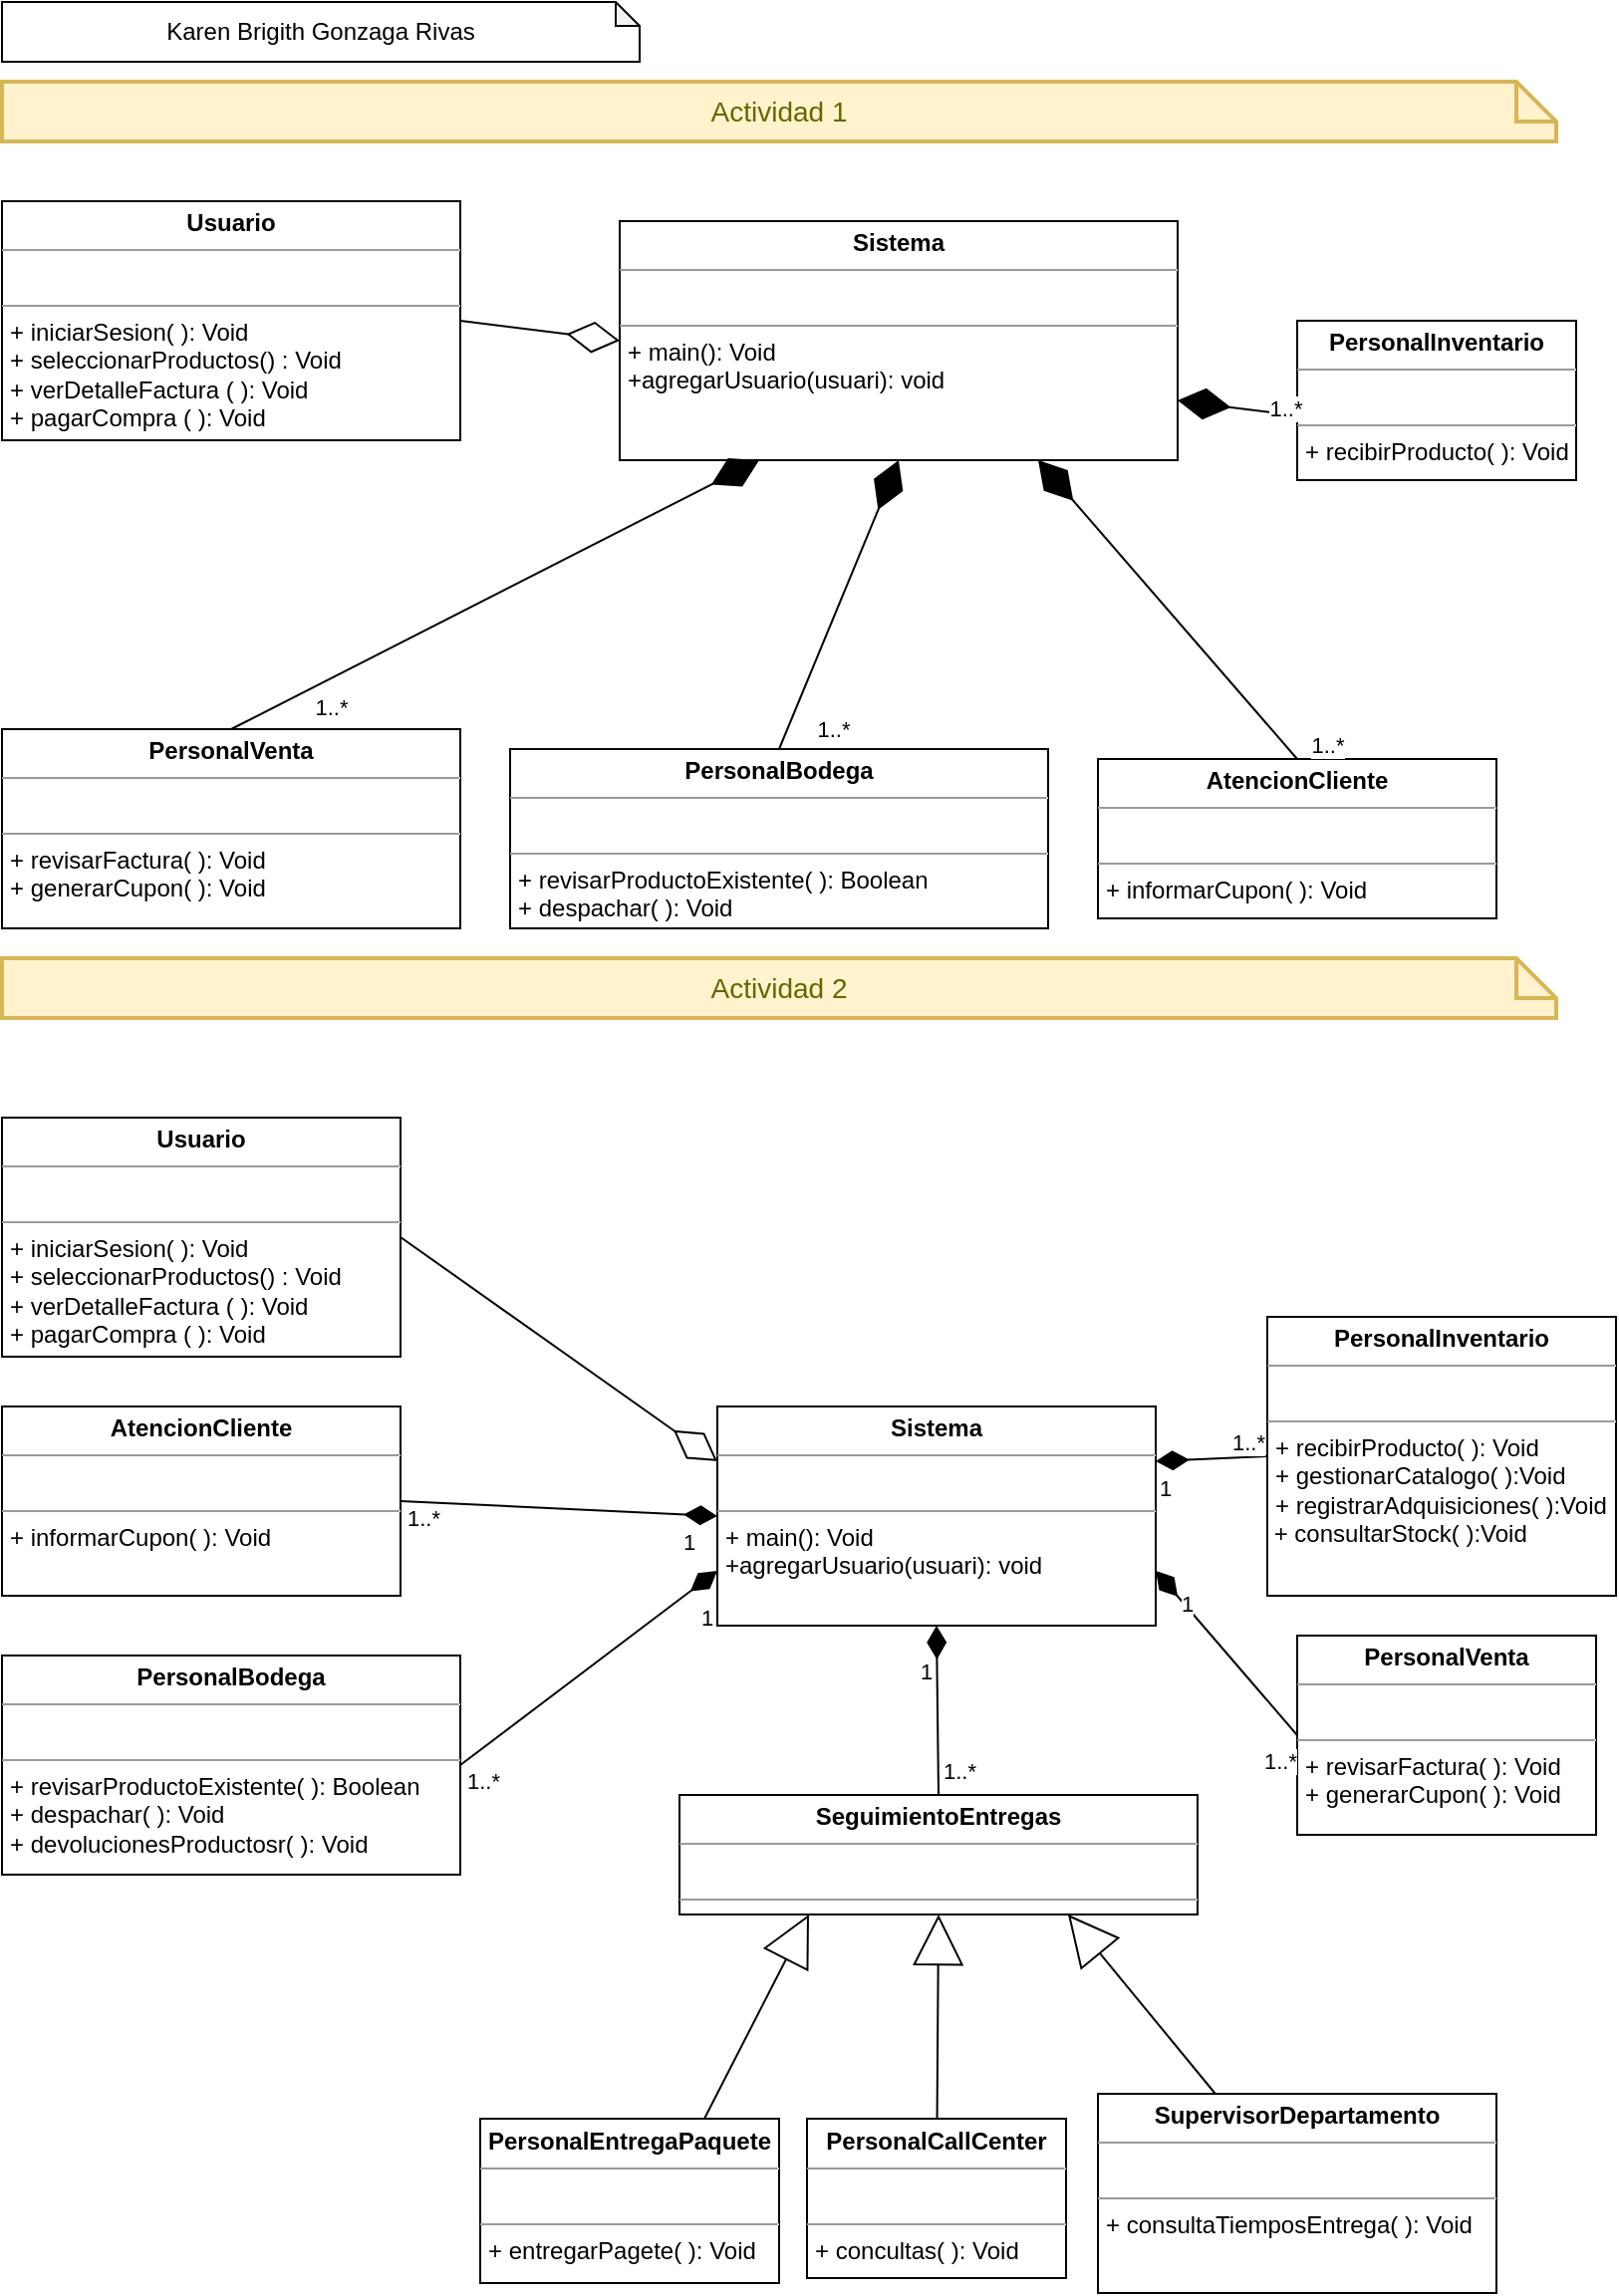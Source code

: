<mxfile version="19.0.2" type="github">
  <diagram id="qSO_u3S2v88sH-et3-5x" name="Page-1">
    <mxGraphModel dx="1504" dy="634" grid="1" gridSize="10" guides="1" tooltips="1" connect="1" arrows="1" fold="1" page="1" pageScale="1" pageWidth="827" pageHeight="1169" math="0" shadow="0">
      <root>
        <mxCell id="0" />
        <mxCell id="1" parent="0" />
        <mxCell id="a8ocinU2t4pZGtcug-5M-55" value="Karen Brigith Gonzaga Rivas" style="shape=note;whiteSpace=wrap;html=1;backgroundOutline=1;darkOpacity=0.05;size=12;" vertex="1" parent="1">
          <mxGeometry x="10" y="10" width="320" height="30" as="geometry" />
        </mxCell>
        <mxCell id="a8ocinU2t4pZGtcug-5M-56" value="Actividad 1" style="shape=note;strokeWidth=2;fontSize=14;size=20;whiteSpace=wrap;html=1;fillColor=#fff2cc;strokeColor=#d6b656;fontColor=#666600;" vertex="1" parent="1">
          <mxGeometry x="10" y="50" width="780" height="30" as="geometry" />
        </mxCell>
        <mxCell id="a8ocinU2t4pZGtcug-5M-57" value="&lt;p style=&quot;margin:0px;margin-top:4px;text-align:center;&quot;&gt;&lt;b&gt;Usuario&lt;/b&gt;&lt;/p&gt;&lt;hr size=&quot;1&quot;&gt;&lt;p style=&quot;margin:0px;margin-left:4px;&quot;&gt;&lt;br&gt;&lt;/p&gt;&lt;hr size=&quot;1&quot;&gt;&lt;p style=&quot;margin:0px;margin-left:4px;&quot;&gt;+ iniciarSesion( ): Void&lt;br&gt;+ seleccionarProductos() : Void&lt;/p&gt;&lt;p style=&quot;margin:0px;margin-left:4px;&quot;&gt;&lt;/p&gt;&lt;p style=&quot;margin:0px;margin-left:4px;&quot;&gt;+ verDetalleFactura ( ): Void&lt;/p&gt;&lt;p style=&quot;margin:0px;margin-left:4px;&quot;&gt;+ pagarCompra ( ): Void&lt;/p&gt;" style="verticalAlign=top;align=left;overflow=fill;fontSize=12;fontFamily=Helvetica;html=1;" vertex="1" parent="1">
          <mxGeometry x="10" y="110" width="230" height="120" as="geometry" />
        </mxCell>
        <mxCell id="a8ocinU2t4pZGtcug-5M-58" value="&lt;p style=&quot;margin:0px;margin-top:4px;text-align:center;&quot;&gt;&lt;b&gt;PersonalVenta&lt;/b&gt;&lt;/p&gt;&lt;hr size=&quot;1&quot;&gt;&lt;p style=&quot;margin:0px;margin-left:4px;&quot;&gt;&lt;br&gt;&lt;/p&gt;&lt;hr size=&quot;1&quot;&gt;&lt;p style=&quot;margin:0px;margin-left:4px;&quot;&gt;+ revisarFactura( ): Void&lt;br&gt;+ generarCupon( ): Void&lt;/p&gt;" style="verticalAlign=top;align=left;overflow=fill;fontSize=12;fontFamily=Helvetica;html=1;" vertex="1" parent="1">
          <mxGeometry x="10" y="375" width="230" height="100" as="geometry" />
        </mxCell>
        <mxCell id="a8ocinU2t4pZGtcug-5M-59" value="&lt;p style=&quot;margin:0px;margin-top:4px;text-align:center;&quot;&gt;&lt;b&gt;AtencionCliente&lt;/b&gt;&lt;/p&gt;&lt;hr size=&quot;1&quot;&gt;&lt;p style=&quot;margin:0px;margin-left:4px;&quot;&gt;&lt;br&gt;&lt;/p&gt;&lt;hr size=&quot;1&quot;&gt;&lt;p style=&quot;margin:0px;margin-left:4px;&quot;&gt;+ informarCupon( ): Void&lt;/p&gt;" style="verticalAlign=top;align=left;overflow=fill;fontSize=12;fontFamily=Helvetica;html=1;" vertex="1" parent="1">
          <mxGeometry x="560" y="390" width="200" height="80" as="geometry" />
        </mxCell>
        <mxCell id="a8ocinU2t4pZGtcug-5M-60" value="&lt;p style=&quot;margin:0px;margin-top:4px;text-align:center;&quot;&gt;&lt;b&gt;PersonalBodega&lt;/b&gt;&lt;/p&gt;&lt;hr size=&quot;1&quot;&gt;&lt;p style=&quot;margin:0px;margin-left:4px;&quot;&gt;&lt;br&gt;&lt;/p&gt;&lt;hr size=&quot;1&quot;&gt;&lt;p style=&quot;margin:0px;margin-left:4px;&quot;&gt;+ revisarProductoExistente( ): Boolean&lt;br&gt;&lt;/p&gt;&lt;p style=&quot;margin:0px;margin-left:4px;&quot;&gt;+ despachar( ): Void&lt;br&gt;&lt;/p&gt;" style="verticalAlign=top;align=left;overflow=fill;fontSize=12;fontFamily=Helvetica;html=1;" vertex="1" parent="1">
          <mxGeometry x="265" y="385" width="270" height="90" as="geometry" />
        </mxCell>
        <mxCell id="a8ocinU2t4pZGtcug-5M-61" value="&lt;p style=&quot;margin:0px;margin-top:4px;text-align:center;&quot;&gt;&lt;b&gt;PersonalInventario&lt;/b&gt;&lt;/p&gt;&lt;hr size=&quot;1&quot;&gt;&lt;p style=&quot;margin:0px;margin-left:4px;&quot;&gt;&lt;br&gt;&lt;/p&gt;&lt;hr size=&quot;1&quot;&gt;&lt;p style=&quot;margin:0px;margin-left:4px;&quot;&gt;+ recibirProducto( ): Void&lt;/p&gt;" style="verticalAlign=top;align=left;overflow=fill;fontSize=12;fontFamily=Helvetica;html=1;" vertex="1" parent="1">
          <mxGeometry x="660" y="170" width="140" height="80" as="geometry" />
        </mxCell>
        <mxCell id="a8ocinU2t4pZGtcug-5M-62" value="&lt;p style=&quot;margin:0px;margin-top:4px;text-align:center;&quot;&gt;&lt;b&gt;Sistema&lt;/b&gt;&lt;/p&gt;&lt;hr size=&quot;1&quot;&gt;&lt;p style=&quot;margin:0px;margin-left:4px;&quot;&gt;&lt;br&gt;&lt;/p&gt;&lt;hr size=&quot;1&quot;&gt;&lt;p style=&quot;margin:0px;margin-left:4px;&quot;&gt;&lt;span style=&quot;background-color: initial;&quot;&gt;+ main(): Void&lt;/span&gt;&lt;br&gt;&lt;/p&gt;&lt;p style=&quot;margin:0px;margin-left:4px;&quot;&gt;&lt;span style=&quot;background-color: initial;&quot;&gt;+agregarUsuario(usuari): void&lt;/span&gt;&lt;/p&gt;" style="verticalAlign=top;align=left;overflow=fill;fontSize=12;fontFamily=Helvetica;html=1;" vertex="1" parent="1">
          <mxGeometry x="320" y="120" width="280" height="120" as="geometry" />
        </mxCell>
        <mxCell id="a8ocinU2t4pZGtcug-5M-63" value="" style="endArrow=diamondThin;endFill=0;endSize=24;html=1;rounded=0;exitX=1;exitY=0.5;exitDx=0;exitDy=0;fontStyle=1;entryX=0;entryY=0.5;entryDx=0;entryDy=0;" edge="1" parent="1" source="a8ocinU2t4pZGtcug-5M-57" target="a8ocinU2t4pZGtcug-5M-62">
          <mxGeometry width="160" relative="1" as="geometry">
            <mxPoint x="300" y="150" as="sourcePoint" />
            <mxPoint x="350" y="210" as="targetPoint" />
          </mxGeometry>
        </mxCell>
        <mxCell id="a8ocinU2t4pZGtcug-5M-64" value="" style="endArrow=diamondThin;endFill=1;endSize=24;html=1;rounded=0;exitX=0.5;exitY=0;exitDx=0;exitDy=0;entryX=0.25;entryY=1;entryDx=0;entryDy=0;" edge="1" parent="1" source="a8ocinU2t4pZGtcug-5M-58" target="a8ocinU2t4pZGtcug-5M-62">
          <mxGeometry width="160" relative="1" as="geometry">
            <mxPoint x="280" y="170" as="sourcePoint" />
            <mxPoint x="410" y="300" as="targetPoint" />
          </mxGeometry>
        </mxCell>
        <mxCell id="a8ocinU2t4pZGtcug-5M-82" value="1..*" style="edgeLabel;html=1;align=center;verticalAlign=middle;resizable=0;points=[];" vertex="1" connectable="0" parent="a8ocinU2t4pZGtcug-5M-64">
          <mxGeometry x="-0.311" y="-4" relative="1" as="geometry">
            <mxPoint x="-43" y="32" as="offset" />
          </mxGeometry>
        </mxCell>
        <mxCell id="a8ocinU2t4pZGtcug-5M-67" value="" style="endArrow=diamondThin;endFill=1;endSize=24;html=1;rounded=0;exitX=0.5;exitY=0;exitDx=0;exitDy=0;entryX=0.5;entryY=1;entryDx=0;entryDy=0;" edge="1" parent="1" source="a8ocinU2t4pZGtcug-5M-60" target="a8ocinU2t4pZGtcug-5M-62">
          <mxGeometry width="160" relative="1" as="geometry">
            <mxPoint x="400" y="350" as="sourcePoint" />
            <mxPoint x="410" y="320" as="targetPoint" />
          </mxGeometry>
        </mxCell>
        <mxCell id="a8ocinU2t4pZGtcug-5M-83" value="1..*" style="edgeLabel;html=1;align=center;verticalAlign=middle;resizable=0;points=[];" vertex="1" connectable="0" parent="a8ocinU2t4pZGtcug-5M-67">
          <mxGeometry x="-0.566" y="-2" relative="1" as="geometry">
            <mxPoint x="12" y="20" as="offset" />
          </mxGeometry>
        </mxCell>
        <mxCell id="a8ocinU2t4pZGtcug-5M-69" value="" style="endArrow=diamondThin;endFill=1;endSize=24;html=1;rounded=0;exitX=0.5;exitY=0;exitDx=0;exitDy=0;entryX=0.75;entryY=1;entryDx=0;entryDy=0;" edge="1" parent="1" source="a8ocinU2t4pZGtcug-5M-59" target="a8ocinU2t4pZGtcug-5M-62">
          <mxGeometry width="160" relative="1" as="geometry">
            <mxPoint x="300" y="190" as="sourcePoint" />
            <mxPoint x="450" y="370" as="targetPoint" />
            <Array as="points" />
          </mxGeometry>
        </mxCell>
        <mxCell id="a8ocinU2t4pZGtcug-5M-84" value="1..*" style="edgeLabel;html=1;align=center;verticalAlign=middle;resizable=0;points=[];" vertex="1" connectable="0" parent="a8ocinU2t4pZGtcug-5M-69">
          <mxGeometry x="-0.542" y="7" relative="1" as="geometry">
            <mxPoint x="50" y="23" as="offset" />
          </mxGeometry>
        </mxCell>
        <mxCell id="a8ocinU2t4pZGtcug-5M-70" value="" style="endArrow=diamondThin;endFill=1;endSize=24;html=1;rounded=0;exitX=-0.016;exitY=0.593;exitDx=0;exitDy=0;entryX=1;entryY=0.75;entryDx=0;entryDy=0;exitPerimeter=0;" edge="1" parent="1" source="a8ocinU2t4pZGtcug-5M-61" target="a8ocinU2t4pZGtcug-5M-62">
          <mxGeometry width="160" relative="1" as="geometry">
            <mxPoint x="320" y="540" as="sourcePoint" />
            <mxPoint x="464" y="660" as="targetPoint" />
          </mxGeometry>
        </mxCell>
        <mxCell id="a8ocinU2t4pZGtcug-5M-85" value="1..*" style="edgeLabel;html=1;align=center;verticalAlign=middle;resizable=0;points=[];" vertex="1" connectable="0" parent="a8ocinU2t4pZGtcug-5M-70">
          <mxGeometry x="0.359" y="5" relative="1" as="geometry">
            <mxPoint x="36" y="-4" as="offset" />
          </mxGeometry>
        </mxCell>
        <mxCell id="a8ocinU2t4pZGtcug-5M-76" value="Actividad 2" style="shape=note;strokeWidth=2;fontSize=14;size=20;whiteSpace=wrap;html=1;fillColor=#fff2cc;strokeColor=#d6b656;fontColor=#666600;" vertex="1" parent="1">
          <mxGeometry x="10" y="490" width="780" height="30" as="geometry" />
        </mxCell>
        <mxCell id="a8ocinU2t4pZGtcug-5M-77" value="&lt;p style=&quot;margin:0px;margin-top:4px;text-align:center;&quot;&gt;&lt;b&gt;PersonalInventario&lt;/b&gt;&lt;/p&gt;&lt;hr size=&quot;1&quot;&gt;&lt;p style=&quot;margin:0px;margin-left:4px;&quot;&gt;&lt;br&gt;&lt;/p&gt;&lt;hr size=&quot;1&quot;&gt;&lt;p style=&quot;margin:0px;margin-left:4px;&quot;&gt;+ recibirProducto( ): Void&lt;/p&gt;&lt;p style=&quot;margin:0px;margin-left:4px;&quot;&gt;+ gestionarCatalogo( ):Void&lt;/p&gt;&lt;p style=&quot;margin:0px;margin-left:4px;&quot;&gt;+ registrarAdquisiciones( ):Void&lt;/p&gt;&lt;span&gt;&amp;nbsp;+ consultarStock( ):Void&lt;/span&gt;" style="verticalAlign=top;align=left;overflow=fill;fontSize=12;fontFamily=Helvetica;html=1;" vertex="1" parent="1">
          <mxGeometry x="645" y="670" width="175" height="140" as="geometry" />
        </mxCell>
        <mxCell id="a8ocinU2t4pZGtcug-5M-78" value="&lt;p style=&quot;margin:0px;margin-top:4px;text-align:center;&quot;&gt;&lt;b&gt;PersonalBodega&lt;/b&gt;&lt;/p&gt;&lt;hr size=&quot;1&quot;&gt;&lt;p style=&quot;margin:0px;margin-left:4px;&quot;&gt;&lt;br&gt;&lt;/p&gt;&lt;hr size=&quot;1&quot;&gt;&lt;p style=&quot;margin:0px;margin-left:4px;&quot;&gt;+ revisarProductoExistente( ): Boolean&lt;br&gt;&lt;/p&gt;&lt;p style=&quot;margin:0px;margin-left:4px;&quot;&gt;+ despachar( ): Void&lt;br&gt;&lt;/p&gt;&lt;p style=&quot;margin:0px;margin-left:4px;&quot;&gt;+ devolucionesProductosr( ): Void&lt;br&gt;&lt;/p&gt;" style="verticalAlign=top;align=left;overflow=fill;fontSize=12;fontFamily=Helvetica;html=1;" vertex="1" parent="1">
          <mxGeometry x="10" y="840" width="230" height="110" as="geometry" />
        </mxCell>
        <mxCell id="a8ocinU2t4pZGtcug-5M-79" value="&lt;p style=&quot;margin:0px;margin-top:4px;text-align:center;&quot;&gt;&lt;b&gt;PersonalCallCenter&lt;/b&gt;&lt;/p&gt;&lt;hr size=&quot;1&quot;&gt;&lt;p style=&quot;margin:0px;margin-left:4px;&quot;&gt;&lt;br&gt;&lt;/p&gt;&lt;hr size=&quot;1&quot;&gt;&lt;p style=&quot;margin:0px;margin-left:4px;&quot;&gt;+ concultas( ): Void&lt;br&gt;&lt;/p&gt;" style="verticalAlign=top;align=left;overflow=fill;fontSize=12;fontFamily=Helvetica;html=1;" vertex="1" parent="1">
          <mxGeometry x="414" y="1072.5" width="130" height="80" as="geometry" />
        </mxCell>
        <mxCell id="a8ocinU2t4pZGtcug-5M-125" value="" style="edgeStyle=none;rounded=0;orthogonalLoop=1;jettySize=auto;html=1;endArrow=block;endFill=0;startSize=16;endSize=23;strokeWidth=1;exitX=0.75;exitY=0;exitDx=0;exitDy=0;entryX=0.25;entryY=1;entryDx=0;entryDy=0;" edge="1" parent="1" source="a8ocinU2t4pZGtcug-5M-80" target="a8ocinU2t4pZGtcug-5M-122">
          <mxGeometry relative="1" as="geometry">
            <mxPoint x="470" y="960" as="targetPoint" />
          </mxGeometry>
        </mxCell>
        <mxCell id="a8ocinU2t4pZGtcug-5M-80" value="&lt;p style=&quot;margin:0px;margin-top:4px;text-align:center;&quot;&gt;&lt;b&gt;PersonalEntregaPaquete&lt;/b&gt;&lt;/p&gt;&lt;hr size=&quot;1&quot;&gt;&lt;p style=&quot;margin:0px;margin-left:4px;&quot;&gt;&lt;br&gt;&lt;/p&gt;&lt;hr size=&quot;1&quot;&gt;&lt;p style=&quot;margin:0px;margin-left:4px;&quot;&gt;+ entregarPagete( ): Void&lt;/p&gt;" style="verticalAlign=top;align=left;overflow=fill;fontSize=12;fontFamily=Helvetica;html=1;" vertex="1" parent="1">
          <mxGeometry x="250" y="1072.5" width="150" height="82.5" as="geometry" />
        </mxCell>
        <mxCell id="a8ocinU2t4pZGtcug-5M-129" value="" style="edgeStyle=none;rounded=0;orthogonalLoop=1;jettySize=auto;html=1;endArrow=block;endFill=0;startSize=16;endSize=23;strokeWidth=1;entryX=0.75;entryY=1;entryDx=0;entryDy=0;" edge="1" parent="1" source="a8ocinU2t4pZGtcug-5M-81" target="a8ocinU2t4pZGtcug-5M-122">
          <mxGeometry relative="1" as="geometry">
            <mxPoint x="560" y="960" as="targetPoint" />
          </mxGeometry>
        </mxCell>
        <mxCell id="a8ocinU2t4pZGtcug-5M-81" value="&lt;p style=&quot;margin:0px;margin-top:4px;text-align:center;&quot;&gt;&lt;b&gt;SupervisorDepartamento&lt;/b&gt;&lt;/p&gt;&lt;hr size=&quot;1&quot;&gt;&lt;p style=&quot;margin:0px;margin-left:4px;&quot;&gt;&lt;br&gt;&lt;/p&gt;&lt;hr size=&quot;1&quot;&gt;&lt;p style=&quot;margin:0px;margin-left:4px;&quot;&gt;+ consultaTiemposEntrega( ): Void&lt;br&gt;&lt;/p&gt;" style="verticalAlign=top;align=left;overflow=fill;fontSize=12;fontFamily=Helvetica;html=1;" vertex="1" parent="1">
          <mxGeometry x="560" y="1060" width="200" height="100" as="geometry" />
        </mxCell>
        <mxCell id="a8ocinU2t4pZGtcug-5M-98" value="&lt;p style=&quot;margin:0px;margin-top:4px;text-align:center;&quot;&gt;&lt;b&gt;Usuario&lt;/b&gt;&lt;/p&gt;&lt;hr size=&quot;1&quot;&gt;&lt;p style=&quot;margin:0px;margin-left:4px;&quot;&gt;&lt;br&gt;&lt;/p&gt;&lt;hr size=&quot;1&quot;&gt;&lt;p style=&quot;margin:0px;margin-left:4px;&quot;&gt;+ iniciarSesion( ): Void&lt;br&gt;+ seleccionarProductos() : Void&lt;/p&gt;&lt;p style=&quot;margin:0px;margin-left:4px;&quot;&gt;&lt;/p&gt;&lt;p style=&quot;margin:0px;margin-left:4px;&quot;&gt;+ verDetalleFactura ( ): Void&lt;/p&gt;&lt;p style=&quot;margin:0px;margin-left:4px;&quot;&gt;+ pagarCompra ( ): Void&lt;/p&gt;" style="verticalAlign=top;align=left;overflow=fill;fontSize=12;fontFamily=Helvetica;html=1;" vertex="1" parent="1">
          <mxGeometry x="10" y="570" width="200" height="120" as="geometry" />
        </mxCell>
        <mxCell id="a8ocinU2t4pZGtcug-5M-100" value="&lt;p style=&quot;margin:0px;margin-top:4px;text-align:center;&quot;&gt;&lt;b&gt;Sistema&lt;/b&gt;&lt;/p&gt;&lt;hr size=&quot;1&quot;&gt;&lt;p style=&quot;margin:0px;margin-left:4px;&quot;&gt;&lt;br&gt;&lt;/p&gt;&lt;hr size=&quot;1&quot;&gt;&lt;p style=&quot;margin:0px;margin-left:4px;&quot;&gt;&lt;span style=&quot;background-color: initial;&quot;&gt;+ main(): Void&lt;/span&gt;&lt;br&gt;&lt;/p&gt;&lt;p style=&quot;margin:0px;margin-left:4px;&quot;&gt;&lt;span style=&quot;background-color: initial;&quot;&gt;+agregarUsuario(usuari): void&lt;/span&gt;&lt;/p&gt;" style="verticalAlign=top;align=left;overflow=fill;fontSize=12;fontFamily=Helvetica;html=1;" vertex="1" parent="1">
          <mxGeometry x="369" y="715" width="220" height="110" as="geometry" />
        </mxCell>
        <mxCell id="a8ocinU2t4pZGtcug-5M-101" value="" style="endArrow=diamondThin;endFill=0;endSize=24;html=1;rounded=0;exitX=1;exitY=0.5;exitDx=0;exitDy=0;fontStyle=1;entryX=0;entryY=0.25;entryDx=0;entryDy=0;" edge="1" parent="1" source="a8ocinU2t4pZGtcug-5M-98" target="a8ocinU2t4pZGtcug-5M-100">
          <mxGeometry width="160" relative="1" as="geometry">
            <mxPoint x="780" y="730" as="sourcePoint" />
            <mxPoint x="830" y="790.0" as="targetPoint" />
          </mxGeometry>
        </mxCell>
        <mxCell id="a8ocinU2t4pZGtcug-5M-112" value="&lt;p style=&quot;margin:0px;margin-top:4px;text-align:center;&quot;&gt;&lt;b&gt;AtencionCliente&lt;/b&gt;&lt;/p&gt;&lt;hr size=&quot;1&quot;&gt;&lt;p style=&quot;margin:0px;margin-left:4px;&quot;&gt;&lt;br&gt;&lt;/p&gt;&lt;hr size=&quot;1&quot;&gt;&lt;p style=&quot;margin:0px;margin-left:4px;&quot;&gt;+ informarCupon( ): Void&lt;/p&gt;" style="verticalAlign=top;align=left;overflow=fill;fontSize=12;fontFamily=Helvetica;html=1;" vertex="1" parent="1">
          <mxGeometry x="10" y="715" width="200" height="95" as="geometry" />
        </mxCell>
        <mxCell id="a8ocinU2t4pZGtcug-5M-113" value="&lt;p style=&quot;margin:0px;margin-top:4px;text-align:center;&quot;&gt;&lt;b&gt;PersonalVenta&lt;/b&gt;&lt;/p&gt;&lt;hr size=&quot;1&quot;&gt;&lt;p style=&quot;margin:0px;margin-left:4px;&quot;&gt;&lt;br&gt;&lt;/p&gt;&lt;hr size=&quot;1&quot;&gt;&lt;p style=&quot;margin:0px;margin-left:4px;&quot;&gt;+ revisarFactura( ): Void&lt;br&gt;+ generarCupon( ): Void&lt;/p&gt;" style="verticalAlign=top;align=left;overflow=fill;fontSize=12;fontFamily=Helvetica;html=1;" vertex="1" parent="1">
          <mxGeometry x="660" y="830" width="150" height="100" as="geometry" />
        </mxCell>
        <mxCell id="a8ocinU2t4pZGtcug-5M-122" value="&lt;p style=&quot;margin:0px;margin-top:4px;text-align:center;&quot;&gt;&lt;b&gt;SeguimientoEntregas&lt;/b&gt;&lt;/p&gt;&lt;hr size=&quot;1&quot;&gt;&lt;p style=&quot;margin:0px;margin-left:4px;&quot;&gt;&lt;br&gt;&lt;/p&gt;&lt;hr size=&quot;1&quot;&gt;&lt;p style=&quot;margin:0px;margin-left:4px;&quot;&gt;&lt;br&gt;&lt;/p&gt;" style="verticalAlign=top;align=left;overflow=fill;fontSize=12;fontFamily=Helvetica;html=1;" vertex="1" parent="1">
          <mxGeometry x="350" y="910" width="260" height="60" as="geometry" />
        </mxCell>
        <mxCell id="a8ocinU2t4pZGtcug-5M-126" value="" style="edgeStyle=none;rounded=0;orthogonalLoop=1;jettySize=auto;html=1;endArrow=block;endFill=0;startSize=16;endSize=23;strokeWidth=1;entryX=0.5;entryY=1;entryDx=0;entryDy=0;" edge="1" parent="1" source="a8ocinU2t4pZGtcug-5M-79" target="a8ocinU2t4pZGtcug-5M-122">
          <mxGeometry relative="1" as="geometry">
            <mxPoint x="350.002" y="1095" as="sourcePoint" />
            <mxPoint x="514.69" y="980" as="targetPoint" />
          </mxGeometry>
        </mxCell>
        <mxCell id="a8ocinU2t4pZGtcug-5M-130" value="" style="endArrow=none;html=1;endSize=12;startArrow=diamondThin;startSize=14;startFill=1;rounded=0;strokeWidth=1;entryX=0;entryY=0.5;entryDx=0;entryDy=0;exitX=1;exitY=0.25;exitDx=0;exitDy=0;endFill=0;" edge="1" parent="1" source="a8ocinU2t4pZGtcug-5M-100" target="a8ocinU2t4pZGtcug-5M-77">
          <mxGeometry relative="1" as="geometry">
            <mxPoint x="550" y="620" as="sourcePoint" />
            <mxPoint x="710" y="620" as="targetPoint" />
          </mxGeometry>
        </mxCell>
        <mxCell id="a8ocinU2t4pZGtcug-5M-131" value="1" style="edgeLabel;resizable=0;html=1;align=left;verticalAlign=top;" connectable="0" vertex="1" parent="a8ocinU2t4pZGtcug-5M-130">
          <mxGeometry x="-1" relative="1" as="geometry" />
        </mxCell>
        <mxCell id="a8ocinU2t4pZGtcug-5M-132" value="1..*" style="edgeLabel;resizable=0;html=1;align=right;verticalAlign=top;" connectable="0" vertex="1" parent="a8ocinU2t4pZGtcug-5M-130">
          <mxGeometry x="1" relative="1" as="geometry">
            <mxPoint y="-20" as="offset" />
          </mxGeometry>
        </mxCell>
        <mxCell id="a8ocinU2t4pZGtcug-5M-135" value="" style="endArrow=none;html=1;endSize=12;startArrow=diamondThin;startSize=14;startFill=1;rounded=0;strokeWidth=1;entryX=0;entryY=0.5;entryDx=0;entryDy=0;exitX=1;exitY=0.75;exitDx=0;exitDy=0;endFill=0;" edge="1" parent="1" source="a8ocinU2t4pZGtcug-5M-100" target="a8ocinU2t4pZGtcug-5M-113">
          <mxGeometry relative="1" as="geometry">
            <mxPoint x="630" y="747.5" as="sourcePoint" />
            <mxPoint x="760" y="625" as="targetPoint" />
          </mxGeometry>
        </mxCell>
        <mxCell id="a8ocinU2t4pZGtcug-5M-136" value="1" style="edgeLabel;resizable=0;html=1;align=left;verticalAlign=top;" connectable="0" vertex="1" parent="a8ocinU2t4pZGtcug-5M-135">
          <mxGeometry x="-1" relative="1" as="geometry">
            <mxPoint x="11" y="3" as="offset" />
          </mxGeometry>
        </mxCell>
        <mxCell id="a8ocinU2t4pZGtcug-5M-137" value="1..*" style="edgeLabel;resizable=0;html=1;align=right;verticalAlign=top;" connectable="0" vertex="1" parent="a8ocinU2t4pZGtcug-5M-135">
          <mxGeometry x="1" relative="1" as="geometry" />
        </mxCell>
        <mxCell id="a8ocinU2t4pZGtcug-5M-138" value="" style="endArrow=none;html=1;endSize=12;startArrow=diamondThin;startSize=14;startFill=1;rounded=0;strokeWidth=1;endFill=0;entryX=1;entryY=0.5;entryDx=0;entryDy=0;exitX=0;exitY=0.75;exitDx=0;exitDy=0;" edge="1" parent="1" source="a8ocinU2t4pZGtcug-5M-100" target="a8ocinU2t4pZGtcug-5M-78">
          <mxGeometry relative="1" as="geometry">
            <mxPoint x="350" y="820" as="sourcePoint" />
            <mxPoint x="280" y="885.0" as="targetPoint" />
          </mxGeometry>
        </mxCell>
        <mxCell id="a8ocinU2t4pZGtcug-5M-139" value="1" style="edgeLabel;resizable=0;html=1;align=left;verticalAlign=top;" connectable="0" vertex="1" parent="a8ocinU2t4pZGtcug-5M-138">
          <mxGeometry x="-1" relative="1" as="geometry">
            <mxPoint x="-10" y="10" as="offset" />
          </mxGeometry>
        </mxCell>
        <mxCell id="a8ocinU2t4pZGtcug-5M-140" value="1..*" style="edgeLabel;resizable=0;html=1;align=right;verticalAlign=top;" connectable="0" vertex="1" parent="a8ocinU2t4pZGtcug-5M-138">
          <mxGeometry x="1" relative="1" as="geometry">
            <mxPoint x="20" y="-5" as="offset" />
          </mxGeometry>
        </mxCell>
        <mxCell id="a8ocinU2t4pZGtcug-5M-144" value="" style="endArrow=none;html=1;endSize=12;startArrow=diamondThin;startSize=14;startFill=1;rounded=0;strokeWidth=1;endFill=0;entryX=1;entryY=0.5;entryDx=0;entryDy=0;exitX=0;exitY=0.5;exitDx=0;exitDy=0;" edge="1" parent="1" source="a8ocinU2t4pZGtcug-5M-100" target="a8ocinU2t4pZGtcug-5M-112">
          <mxGeometry relative="1" as="geometry">
            <mxPoint x="379" y="807.5" as="sourcePoint" />
            <mxPoint x="280" y="895.0" as="targetPoint" />
          </mxGeometry>
        </mxCell>
        <mxCell id="a8ocinU2t4pZGtcug-5M-145" value="1" style="edgeLabel;resizable=0;html=1;align=left;verticalAlign=top;" connectable="0" vertex="1" parent="a8ocinU2t4pZGtcug-5M-144">
          <mxGeometry x="-1" relative="1" as="geometry">
            <mxPoint x="-19" as="offset" />
          </mxGeometry>
        </mxCell>
        <mxCell id="a8ocinU2t4pZGtcug-5M-146" value="1..*" style="edgeLabel;resizable=0;html=1;align=right;verticalAlign=top;" connectable="0" vertex="1" parent="a8ocinU2t4pZGtcug-5M-144">
          <mxGeometry x="1" relative="1" as="geometry">
            <mxPoint x="20" y="-5" as="offset" />
          </mxGeometry>
        </mxCell>
        <mxCell id="a8ocinU2t4pZGtcug-5M-147" value="" style="endArrow=none;html=1;endSize=12;startArrow=diamondThin;startSize=14;startFill=1;rounded=0;strokeWidth=1;endFill=0;entryX=0.5;entryY=0;entryDx=0;entryDy=0;exitX=0.5;exitY=1;exitDx=0;exitDy=0;" edge="1" parent="1" source="a8ocinU2t4pZGtcug-5M-100" target="a8ocinU2t4pZGtcug-5M-122">
          <mxGeometry relative="1" as="geometry">
            <mxPoint x="389" y="817.5" as="sourcePoint" />
            <mxPoint x="290" y="905.0" as="targetPoint" />
          </mxGeometry>
        </mxCell>
        <mxCell id="a8ocinU2t4pZGtcug-5M-148" value="1" style="edgeLabel;resizable=0;html=1;align=left;verticalAlign=top;" connectable="0" vertex="1" parent="a8ocinU2t4pZGtcug-5M-147">
          <mxGeometry x="-1" relative="1" as="geometry">
            <mxPoint x="-10" y="10" as="offset" />
          </mxGeometry>
        </mxCell>
        <mxCell id="a8ocinU2t4pZGtcug-5M-149" value="1..*" style="edgeLabel;resizable=0;html=1;align=right;verticalAlign=top;" connectable="0" vertex="1" parent="a8ocinU2t4pZGtcug-5M-147">
          <mxGeometry x="1" relative="1" as="geometry">
            <mxPoint x="20" y="-25" as="offset" />
          </mxGeometry>
        </mxCell>
      </root>
    </mxGraphModel>
  </diagram>
</mxfile>
